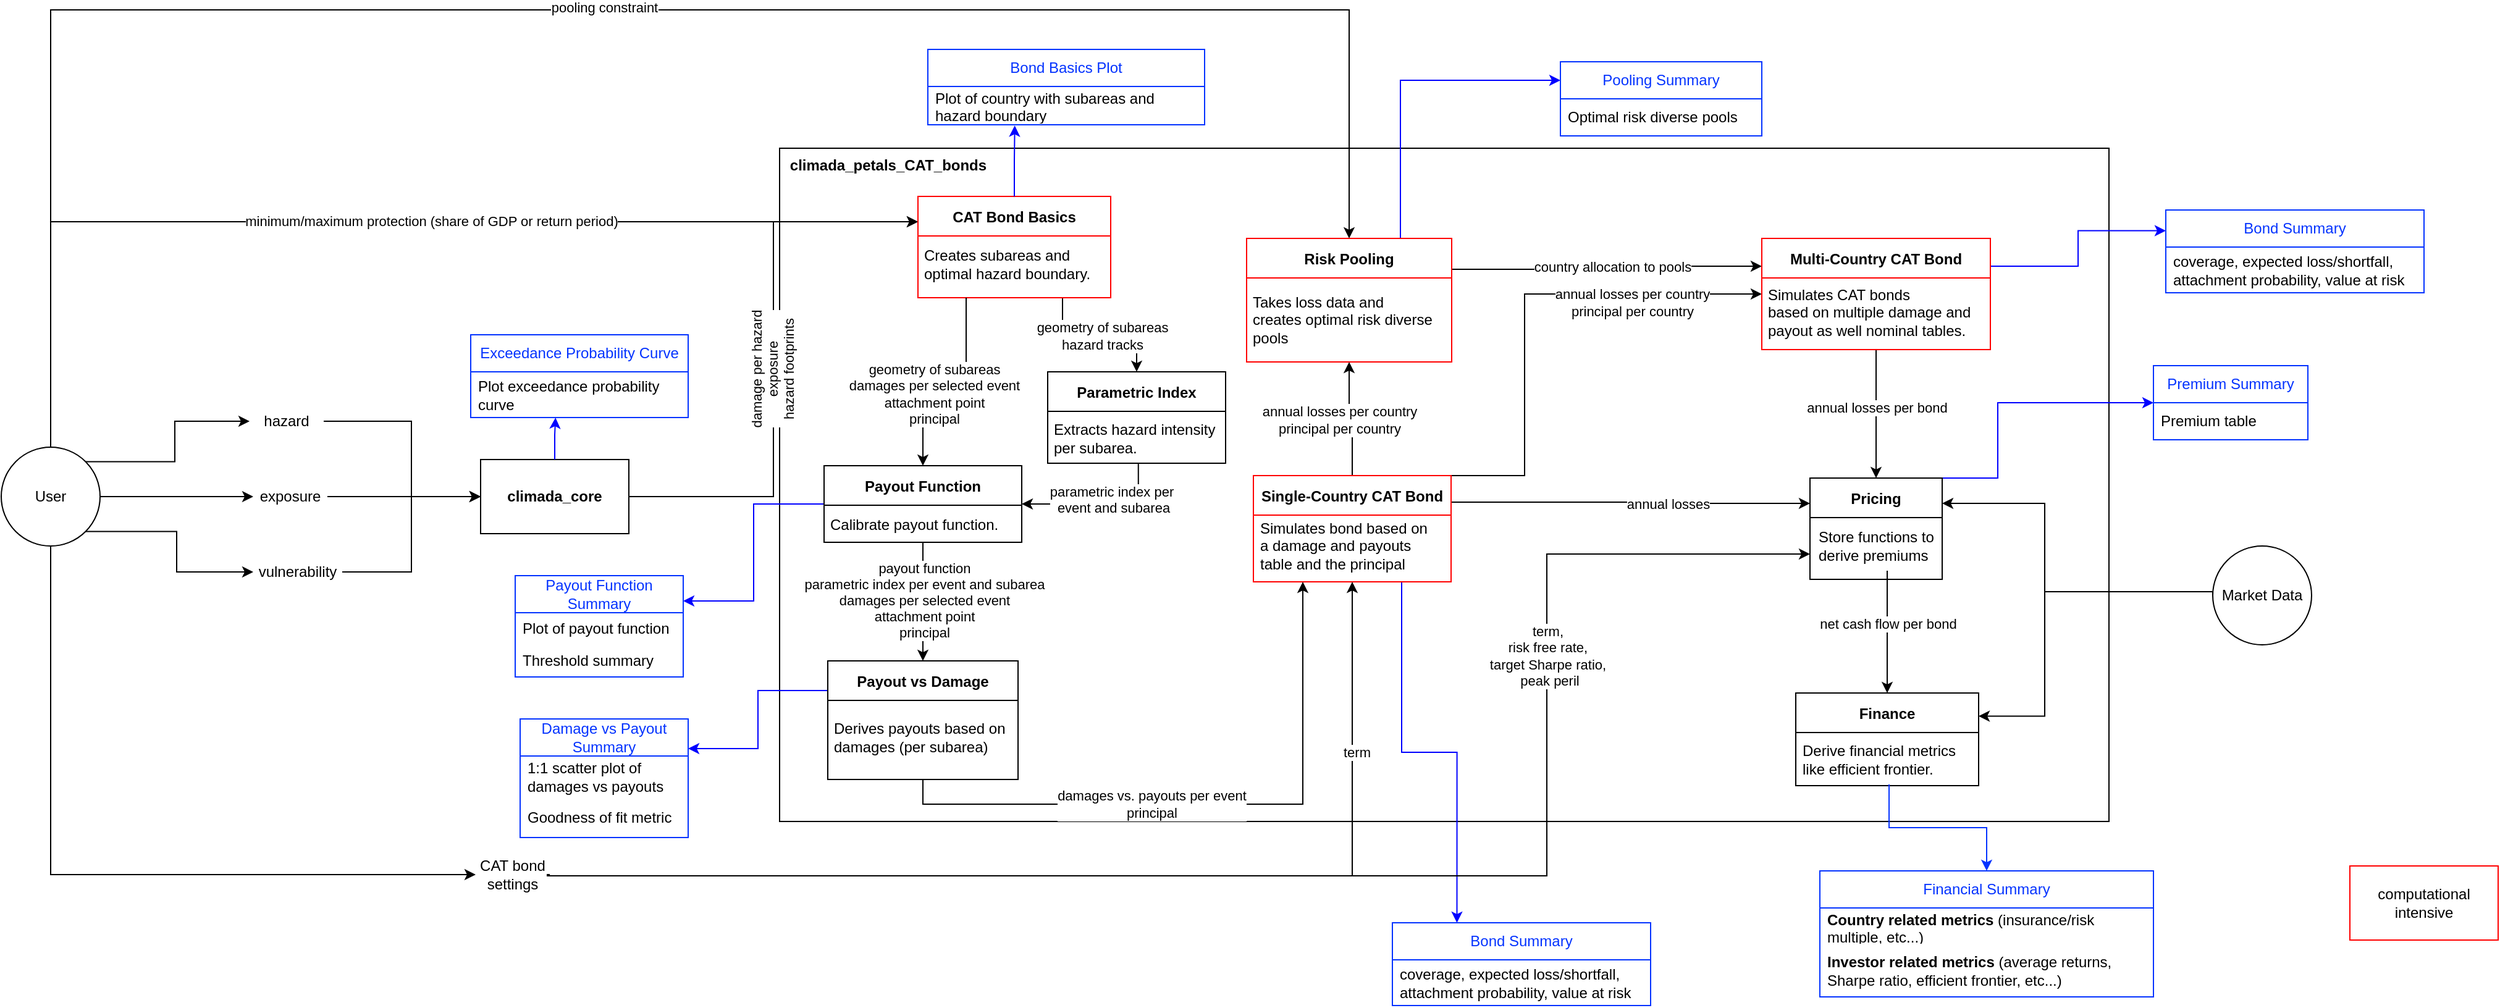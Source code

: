 <mxfile version="28.1.1">
  <diagram name="Page-1" id="bdA8GqdW05c_GUF5dtp6">
    <mxGraphModel dx="2746" dy="1725" grid="0" gridSize="10" guides="1" tooltips="1" connect="1" arrows="1" fold="1" page="1" pageScale="1" pageWidth="1169" pageHeight="827" math="0" shadow="0">
      <root>
        <mxCell id="0" />
        <mxCell id="1" parent="0" />
        <mxCell id="eNb5HaGTE31p3M35cZ-F-33" value="" style="rounded=0;whiteSpace=wrap;html=1;fillColor=none;align=center;labelPosition=center;verticalLabelPosition=top;verticalAlign=middle;" parent="1" vertex="1">
          <mxGeometry x="430" y="95" width="1076" height="545" as="geometry" />
        </mxCell>
        <mxCell id="eNb5HaGTE31p3M35cZ-F-45" style="edgeStyle=orthogonalEdgeStyle;rounded=0;orthogonalLoop=1;jettySize=auto;html=1;exitX=1;exitY=1;exitDx=0;exitDy=0;entryX=0;entryY=0.5;entryDx=0;entryDy=0;" parent="1" source="eNb5HaGTE31p3M35cZ-F-1" target="eNb5HaGTE31p3M35cZ-F-4" edge="1">
          <mxGeometry relative="1" as="geometry">
            <mxPoint x="-168" y="279" as="targetPoint" />
          </mxGeometry>
        </mxCell>
        <mxCell id="eNb5HaGTE31p3M35cZ-F-49" style="edgeStyle=orthogonalEdgeStyle;rounded=0;orthogonalLoop=1;jettySize=auto;html=1;exitX=0.5;exitY=1;exitDx=0;exitDy=0;entryX=0;entryY=0.5;entryDx=0;entryDy=0;" parent="1" source="eNb5HaGTE31p3M35cZ-F-1" target="eNb5HaGTE31p3M35cZ-F-48" edge="1">
          <mxGeometry relative="1" as="geometry" />
        </mxCell>
        <mxCell id="yakTs8DD9-V0mHupV9pz-1" style="edgeStyle=orthogonalEdgeStyle;rounded=0;orthogonalLoop=1;jettySize=auto;html=1;exitX=1;exitY=0.5;exitDx=0;exitDy=0;" parent="1" source="eNb5HaGTE31p3M35cZ-F-1" target="eNb5HaGTE31p3M35cZ-F-3" edge="1">
          <mxGeometry relative="1" as="geometry" />
        </mxCell>
        <mxCell id="yakTs8DD9-V0mHupV9pz-2" style="edgeStyle=orthogonalEdgeStyle;rounded=0;orthogonalLoop=1;jettySize=auto;html=1;exitX=1;exitY=0;exitDx=0;exitDy=0;entryX=0;entryY=0.5;entryDx=0;entryDy=0;" parent="1" source="eNb5HaGTE31p3M35cZ-F-1" target="eNb5HaGTE31p3M35cZ-F-2" edge="1">
          <mxGeometry relative="1" as="geometry" />
        </mxCell>
        <mxCell id="yCh1rvR_kyDRK39HySi6-8" style="edgeStyle=orthogonalEdgeStyle;rounded=0;orthogonalLoop=1;jettySize=auto;html=1;exitX=0.5;exitY=0;exitDx=0;exitDy=0;entryX=0;entryY=0.25;entryDx=0;entryDy=0;" parent="1" source="eNb5HaGTE31p3M35cZ-F-1" target="eNb5HaGTE31p3M35cZ-F-16" edge="1">
          <mxGeometry relative="1" as="geometry" />
        </mxCell>
        <mxCell id="yCh1rvR_kyDRK39HySi6-9" value="minimum/maximum protection (share of GDP or return period)" style="edgeLabel;html=1;align=center;verticalAlign=middle;resizable=0;points=[];" parent="yCh1rvR_kyDRK39HySi6-8" vertex="1" connectable="0">
          <mxGeometry x="-0.072" relative="1" as="geometry">
            <mxPoint x="80" y="-1" as="offset" />
          </mxGeometry>
        </mxCell>
        <mxCell id="yCh1rvR_kyDRK39HySi6-21" style="edgeStyle=orthogonalEdgeStyle;rounded=0;orthogonalLoop=1;jettySize=auto;html=1;exitX=0.5;exitY=0;exitDx=0;exitDy=0;entryX=0.5;entryY=0;entryDx=0;entryDy=0;" parent="1" source="eNb5HaGTE31p3M35cZ-F-1" target="eNb5HaGTE31p3M35cZ-F-35" edge="1">
          <mxGeometry relative="1" as="geometry">
            <Array as="points">
              <mxPoint x="-160" y="-17" />
              <mxPoint x="891" y="-17" />
            </Array>
            <mxPoint x="-156" y="235.5" as="sourcePoint" />
            <mxPoint x="896.0" y="82.5" as="targetPoint" />
          </mxGeometry>
        </mxCell>
        <mxCell id="yCh1rvR_kyDRK39HySi6-22" value="pooling constraint" style="edgeLabel;html=1;align=center;verticalAlign=middle;resizable=0;points=[];" parent="yCh1rvR_kyDRK39HySi6-21" vertex="1" connectable="0">
          <mxGeometry x="0.008" y="1" relative="1" as="geometry">
            <mxPoint y="-1" as="offset" />
          </mxGeometry>
        </mxCell>
        <mxCell id="eNb5HaGTE31p3M35cZ-F-1" value="User" style="ellipse;whiteSpace=wrap;html=1;aspect=fixed;" parent="1" vertex="1">
          <mxGeometry x="-200" y="337" width="80" height="80" as="geometry" />
        </mxCell>
        <mxCell id="yakTs8DD9-V0mHupV9pz-4" style="edgeStyle=orthogonalEdgeStyle;rounded=0;orthogonalLoop=1;jettySize=auto;html=1;exitX=1;exitY=0.5;exitDx=0;exitDy=0;entryX=0;entryY=0.5;entryDx=0;entryDy=0;" parent="1" source="eNb5HaGTE31p3M35cZ-F-2" target="eNb5HaGTE31p3M35cZ-F-5" edge="1">
          <mxGeometry relative="1" as="geometry">
            <Array as="points">
              <mxPoint x="132" y="316" />
              <mxPoint x="132" y="377" />
            </Array>
          </mxGeometry>
        </mxCell>
        <mxCell id="yakTs8DD9-V0mHupV9pz-3" style="edgeStyle=orthogonalEdgeStyle;rounded=0;orthogonalLoop=1;jettySize=auto;html=1;exitX=1;exitY=0.5;exitDx=0;exitDy=0;entryX=0;entryY=0.5;entryDx=0;entryDy=0;" parent="1" source="eNb5HaGTE31p3M35cZ-F-3" target="eNb5HaGTE31p3M35cZ-F-5" edge="1">
          <mxGeometry relative="1" as="geometry" />
        </mxCell>
        <mxCell id="eNb5HaGTE31p3M35cZ-F-3" value="exposure" style="text;html=1;align=center;verticalAlign=middle;whiteSpace=wrap;rounded=0;" parent="1" vertex="1">
          <mxGeometry x="4" y="362" width="60" height="30" as="geometry" />
        </mxCell>
        <mxCell id="eNb5HaGTE31p3M35cZ-F-47" style="edgeStyle=orthogonalEdgeStyle;rounded=0;orthogonalLoop=1;jettySize=auto;html=1;exitX=1;exitY=0.5;exitDx=0;exitDy=0;entryX=0;entryY=0.5;entryDx=0;entryDy=0;" parent="1" source="eNb5HaGTE31p3M35cZ-F-4" target="eNb5HaGTE31p3M35cZ-F-5" edge="1">
          <mxGeometry relative="1" as="geometry" />
        </mxCell>
        <mxCell id="eNb5HaGTE31p3M35cZ-F-4" value="vulnerability" style="text;html=1;align=center;verticalAlign=middle;whiteSpace=wrap;rounded=0;" parent="1" vertex="1">
          <mxGeometry x="4" y="423" width="72" height="30" as="geometry" />
        </mxCell>
        <mxCell id="eNb5HaGTE31p3M35cZ-F-37" style="edgeStyle=orthogonalEdgeStyle;rounded=0;orthogonalLoop=1;jettySize=auto;html=1;entryX=0.5;entryY=1;entryDx=0;entryDy=0;startArrow=none;startFill=0;exitX=0.5;exitY=0;exitDx=0;exitDy=0;" parent="1" source="eNb5HaGTE31p3M35cZ-F-6" target="eNb5HaGTE31p3M35cZ-F-35" edge="1">
          <mxGeometry relative="1" as="geometry">
            <Array as="points" />
          </mxGeometry>
        </mxCell>
        <mxCell id="IWyzGzTmUGrgQouWK2GI-6" value="annual losses per country&lt;div&gt;principal per country&lt;/div&gt;" style="edgeLabel;html=1;align=center;verticalAlign=middle;resizable=0;points=[];" parent="eNb5HaGTE31p3M35cZ-F-37" vertex="1" connectable="0">
          <mxGeometry x="0.093" y="1" relative="1" as="geometry">
            <mxPoint x="-7" y="4" as="offset" />
          </mxGeometry>
        </mxCell>
        <mxCell id="yakTs8DD9-V0mHupV9pz-16" style="edgeStyle=orthogonalEdgeStyle;rounded=0;orthogonalLoop=1;jettySize=auto;html=1;entryX=0;entryY=0.25;entryDx=0;entryDy=0;exitX=1;exitY=0.25;exitDx=0;exitDy=0;" parent="1" source="eNb5HaGTE31p3M35cZ-F-6" target="eNb5HaGTE31p3M35cZ-F-10" edge="1">
          <mxGeometry relative="1" as="geometry">
            <Array as="points" />
          </mxGeometry>
        </mxCell>
        <mxCell id="yakTs8DD9-V0mHupV9pz-17" value="annual losses" style="edgeLabel;html=1;align=center;verticalAlign=middle;resizable=0;points=[];" parent="yakTs8DD9-V0mHupV9pz-16" vertex="1" connectable="0">
          <mxGeometry x="0.346" y="1" relative="1" as="geometry">
            <mxPoint x="-20" y="1" as="offset" />
          </mxGeometry>
        </mxCell>
        <mxCell id="yCh1rvR_kyDRK39HySi6-12" style="edgeStyle=orthogonalEdgeStyle;rounded=0;orthogonalLoop=1;jettySize=auto;html=1;exitX=1;exitY=0;exitDx=0;exitDy=0;entryX=0;entryY=0.5;entryDx=0;entryDy=0;" parent="1" source="eNb5HaGTE31p3M35cZ-F-6" target="yakTs8DD9-V0mHupV9pz-8" edge="1">
          <mxGeometry relative="1" as="geometry">
            <Array as="points">
              <mxPoint x="1033" y="360" />
              <mxPoint x="1033" y="213" />
            </Array>
          </mxGeometry>
        </mxCell>
        <mxCell id="yCh1rvR_kyDRK39HySi6-13" value="annual losses per country&lt;div&gt;principal per country&lt;/div&gt;" style="edgeLabel;html=1;align=center;verticalAlign=middle;resizable=0;points=[];" parent="yCh1rvR_kyDRK39HySi6-12" vertex="1" connectable="0">
          <mxGeometry x="-0.224" y="-1" relative="1" as="geometry">
            <mxPoint x="86" y="-45" as="offset" />
          </mxGeometry>
        </mxCell>
        <mxCell id="9soM9p6cMSrVdUoBVn9r-55" style="edgeStyle=orthogonalEdgeStyle;rounded=0;orthogonalLoop=1;jettySize=auto;html=1;exitX=0.75;exitY=1;exitDx=0;exitDy=0;entryX=0.25;entryY=0;entryDx=0;entryDy=0;strokeColor=#0000FF;" edge="1" parent="1" source="eNb5HaGTE31p3M35cZ-F-6" target="9soM9p6cMSrVdUoBVn9r-53">
          <mxGeometry relative="1" as="geometry" />
        </mxCell>
        <mxCell id="eNb5HaGTE31p3M35cZ-F-6" value="Single-Country CAT Bond" style="swimlane;startSize=32;align=center;strokeColor=#FF0000;" parent="1" vertex="1">
          <mxGeometry x="813.5" y="360" width="160" height="86" as="geometry">
            <mxRectangle x="382" y="140" width="145" height="26" as="alternateBounds" />
          </mxGeometry>
        </mxCell>
        <mxCell id="eNb5HaGTE31p3M35cZ-F-8" value="Simulates bond based on&amp;nbsp;&lt;div&gt;a damage and payouts&amp;nbsp;&lt;/div&gt;&lt;div&gt;table and the principal&lt;/div&gt;" style="text;html=1;align=left;verticalAlign=middle;resizable=0;points=[];autosize=1;strokeColor=none;fillColor=none;" parent="eNb5HaGTE31p3M35cZ-F-6" vertex="1">
          <mxGeometry x="3" y="30" width="157" height="54" as="geometry" />
        </mxCell>
        <mxCell id="yakTs8DD9-V0mHupV9pz-28" style="edgeStyle=orthogonalEdgeStyle;rounded=0;orthogonalLoop=1;jettySize=auto;html=1;entryX=0;entryY=0.25;entryDx=0;entryDy=0;" parent="1" source="eNb5HaGTE31p3M35cZ-F-5" target="eNb5HaGTE31p3M35cZ-F-16" edge="1">
          <mxGeometry relative="1" as="geometry" />
        </mxCell>
        <mxCell id="yakTs8DD9-V0mHupV9pz-29" value="damage per hazard&lt;div&gt;exposure&lt;/div&gt;&lt;div&gt;hazard footprints&lt;/div&gt;" style="edgeLabel;html=1;align=center;verticalAlign=middle;resizable=0;points=[];rotation=-90;" parent="yakTs8DD9-V0mHupV9pz-28" vertex="1" connectable="0">
          <mxGeometry x="-0.04" y="-1" relative="1" as="geometry">
            <mxPoint x="-2" y="-1" as="offset" />
          </mxGeometry>
        </mxCell>
        <mxCell id="eNb5HaGTE31p3M35cZ-F-5" value="&lt;b&gt;climada_core&lt;/b&gt;" style="rounded=0;whiteSpace=wrap;html=1;" parent="1" vertex="1">
          <mxGeometry x="188" y="347" width="120" height="60" as="geometry" />
        </mxCell>
        <mxCell id="yakTs8DD9-V0mHupV9pz-12" style="edgeStyle=orthogonalEdgeStyle;rounded=0;orthogonalLoop=1;jettySize=auto;html=1;exitX=0.5;exitY=1;exitDx=0;exitDy=0;entryX=0.5;entryY=0;entryDx=0;entryDy=0;" parent="1" source="yakTs8DD9-V0mHupV9pz-8" target="eNb5HaGTE31p3M35cZ-F-10" edge="1">
          <mxGeometry relative="1" as="geometry" />
        </mxCell>
        <mxCell id="yakTs8DD9-V0mHupV9pz-13" value="annual losses per bond" style="edgeLabel;html=1;align=center;verticalAlign=middle;resizable=0;points=[];" parent="yakTs8DD9-V0mHupV9pz-12" vertex="1" connectable="0">
          <mxGeometry x="-0.359" relative="1" as="geometry">
            <mxPoint y="13" as="offset" />
          </mxGeometry>
        </mxCell>
        <mxCell id="9soM9p6cMSrVdUoBVn9r-47" style="edgeStyle=orthogonalEdgeStyle;rounded=0;orthogonalLoop=1;jettySize=auto;html=1;exitX=1;exitY=0;exitDx=0;exitDy=0;entryX=0;entryY=0.5;entryDx=0;entryDy=0;strokeColor=#0000FF;" edge="1" parent="1" source="eNb5HaGTE31p3M35cZ-F-10" target="9soM9p6cMSrVdUoBVn9r-45">
          <mxGeometry relative="1" as="geometry">
            <Array as="points">
              <mxPoint x="1416" y="362" />
              <mxPoint x="1416" y="301" />
            </Array>
          </mxGeometry>
        </mxCell>
        <mxCell id="eNb5HaGTE31p3M35cZ-F-10" value="Pricing" style="swimlane;startSize=32;align=center;" parent="1" vertex="1">
          <mxGeometry x="1264" y="362" width="107" height="82" as="geometry">
            <mxRectangle x="382" y="140" width="145" height="26" as="alternateBounds" />
          </mxGeometry>
        </mxCell>
        <mxCell id="eNb5HaGTE31p3M35cZ-F-11" value="Store functions to&amp;nbsp;&lt;div&gt;derive premiums&lt;/div&gt;" style="text;html=1;align=left;verticalAlign=middle;resizable=0;points=[];autosize=1;strokeColor=none;fillColor=none;" parent="eNb5HaGTE31p3M35cZ-F-10" vertex="1">
          <mxGeometry x="5" y="35" width="115" height="40" as="geometry" />
        </mxCell>
        <mxCell id="eNb5HaGTE31p3M35cZ-F-30" style="edgeStyle=orthogonalEdgeStyle;rounded=0;orthogonalLoop=1;jettySize=auto;html=1;exitX=0.5;exitY=1;exitDx=0;exitDy=0;entryX=0.25;entryY=1;entryDx=0;entryDy=0;" parent="1" source="eNb5HaGTE31p3M35cZ-F-12" target="eNb5HaGTE31p3M35cZ-F-6" edge="1">
          <mxGeometry relative="1" as="geometry" />
        </mxCell>
        <mxCell id="IWyzGzTmUGrgQouWK2GI-1" value="damages vs. payouts per event&lt;div&gt;principal&lt;br&gt;&lt;/div&gt;" style="edgeLabel;html=1;align=center;verticalAlign=middle;resizable=0;points=[];rotation=0;" parent="eNb5HaGTE31p3M35cZ-F-30" vertex="1" connectable="0">
          <mxGeometry x="0.079" y="-1" relative="1" as="geometry">
            <mxPoint x="-69" y="-1" as="offset" />
          </mxGeometry>
        </mxCell>
        <mxCell id="9soM9p6cMSrVdUoBVn9r-39" style="edgeStyle=orthogonalEdgeStyle;rounded=0;orthogonalLoop=1;jettySize=auto;html=1;exitX=0;exitY=0.25;exitDx=0;exitDy=0;entryX=1;entryY=0.25;entryDx=0;entryDy=0;strokeColor=#0000FF;" edge="1" parent="1" source="eNb5HaGTE31p3M35cZ-F-12" target="9soM9p6cMSrVdUoBVn9r-32">
          <mxGeometry relative="1" as="geometry" />
        </mxCell>
        <mxCell id="eNb5HaGTE31p3M35cZ-F-12" value="Payout vs Damage" style="swimlane;startSize=32;align=center;" parent="1" vertex="1">
          <mxGeometry x="469" y="510" width="154" height="96" as="geometry">
            <mxRectangle x="382" y="140" width="145" height="26" as="alternateBounds" />
          </mxGeometry>
        </mxCell>
        <mxCell id="eNb5HaGTE31p3M35cZ-F-13" value="Derives payouts based on&amp;nbsp;&lt;div&gt;damages (per subarea)&lt;/div&gt;" style="text;html=1;align=left;verticalAlign=middle;resizable=0;points=[];autosize=1;strokeColor=none;fillColor=none;" parent="eNb5HaGTE31p3M35cZ-F-12" vertex="1">
          <mxGeometry x="3" y="42" width="160" height="40" as="geometry" />
        </mxCell>
        <mxCell id="9soM9p6cMSrVdUoBVn9r-3" style="edgeStyle=orthogonalEdgeStyle;rounded=0;orthogonalLoop=1;jettySize=auto;html=1;exitX=0.75;exitY=1;exitDx=0;exitDy=0;" edge="1" parent="1" source="eNb5HaGTE31p3M35cZ-F-16" target="9soM9p6cMSrVdUoBVn9r-1">
          <mxGeometry relative="1" as="geometry" />
        </mxCell>
        <mxCell id="9soM9p6cMSrVdUoBVn9r-6" value="geometry of subareas&lt;div&gt;hazard tracks&lt;/div&gt;" style="edgeLabel;html=1;align=center;verticalAlign=middle;resizable=0;points=[];" vertex="1" connectable="0" parent="9soM9p6cMSrVdUoBVn9r-3">
          <mxGeometry x="0.025" y="-1" relative="1" as="geometry">
            <mxPoint as="offset" />
          </mxGeometry>
        </mxCell>
        <mxCell id="eNb5HaGTE31p3M35cZ-F-16" value="CAT Bond Basics" style="swimlane;startSize=32;align=center;strokeColor=#FF0000;" parent="1" vertex="1">
          <mxGeometry x="542" y="134" width="156" height="82" as="geometry">
            <mxRectangle x="382" y="140" width="145" height="26" as="alternateBounds" />
          </mxGeometry>
        </mxCell>
        <mxCell id="eNb5HaGTE31p3M35cZ-F-17" value="Creates subareas and&amp;nbsp;&lt;div&gt;optimal hazard boundary.&lt;br&gt;&lt;/div&gt;" style="text;html=1;align=left;verticalAlign=middle;resizable=0;points=[];autosize=1;strokeColor=none;fillColor=none;" parent="eNb5HaGTE31p3M35cZ-F-16" vertex="1">
          <mxGeometry x="3" y="35" width="153" height="40" as="geometry" />
        </mxCell>
        <mxCell id="eNb5HaGTE31p3M35cZ-F-34" value="&lt;b&gt;climada_petals_CAT_bonds&lt;/b&gt;" style="text;html=1;align=center;verticalAlign=middle;whiteSpace=wrap;rounded=0;" parent="1" vertex="1">
          <mxGeometry x="427" y="95" width="182" height="28" as="geometry" />
        </mxCell>
        <mxCell id="yakTs8DD9-V0mHupV9pz-10" style="edgeStyle=orthogonalEdgeStyle;rounded=0;orthogonalLoop=1;jettySize=auto;html=1;exitX=1;exitY=0.25;exitDx=0;exitDy=0;entryX=0;entryY=0.25;entryDx=0;entryDy=0;" parent="1" source="eNb5HaGTE31p3M35cZ-F-35" target="yakTs8DD9-V0mHupV9pz-8" edge="1">
          <mxGeometry relative="1" as="geometry" />
        </mxCell>
        <mxCell id="yakTs8DD9-V0mHupV9pz-11" value="country allocation to pools" style="edgeLabel;html=1;align=center;verticalAlign=middle;resizable=0;points=[];" parent="yakTs8DD9-V0mHupV9pz-10" vertex="1" connectable="0">
          <mxGeometry x="0.266" y="-1" relative="1" as="geometry">
            <mxPoint x="-28" y="-1" as="offset" />
          </mxGeometry>
        </mxCell>
        <mxCell id="9soM9p6cMSrVdUoBVn9r-9" style="edgeStyle=orthogonalEdgeStyle;rounded=0;orthogonalLoop=1;jettySize=auto;html=1;exitX=0.75;exitY=0;exitDx=0;exitDy=0;entryX=0;entryY=0.25;entryDx=0;entryDy=0;strokeColor=#0000FF;" edge="1" parent="1" source="eNb5HaGTE31p3M35cZ-F-35" target="9soM9p6cMSrVdUoBVn9r-24">
          <mxGeometry relative="1" as="geometry">
            <mxPoint x="1072" y="48.0" as="targetPoint" />
          </mxGeometry>
        </mxCell>
        <mxCell id="eNb5HaGTE31p3M35cZ-F-35" value="Risk Pooling" style="swimlane;startSize=32;align=center;strokeColor=#FF0000;" parent="1" vertex="1">
          <mxGeometry x="808" y="168" width="166" height="100" as="geometry">
            <mxRectangle x="382" y="140" width="145" height="26" as="alternateBounds" />
          </mxGeometry>
        </mxCell>
        <mxCell id="eNb5HaGTE31p3M35cZ-F-36" value="Takes loss data and&amp;nbsp;&lt;div&gt;creates optimal risk diverse&lt;/div&gt;&lt;div&gt;pools&lt;/div&gt;" style="text;html=1;align=left;verticalAlign=middle;resizable=0;points=[];autosize=1;strokeColor=none;fillColor=none;" parent="eNb5HaGTE31p3M35cZ-F-35" vertex="1">
          <mxGeometry x="3" y="39" width="163" height="54" as="geometry" />
        </mxCell>
        <mxCell id="yCh1rvR_kyDRK39HySi6-27" style="edgeStyle=orthogonalEdgeStyle;rounded=0;orthogonalLoop=1;jettySize=auto;html=1;exitX=1;exitY=0.5;exitDx=0;exitDy=0;entryX=0;entryY=0.75;entryDx=0;entryDy=0;" parent="1" source="eNb5HaGTE31p3M35cZ-F-48" target="eNb5HaGTE31p3M35cZ-F-10" edge="1">
          <mxGeometry relative="1" as="geometry">
            <Array as="points">
              <mxPoint x="242" y="684" />
              <mxPoint x="1051" y="684" />
              <mxPoint x="1051" y="424" />
            </Array>
          </mxGeometry>
        </mxCell>
        <mxCell id="yCh1rvR_kyDRK39HySi6-28" value="term,&amp;nbsp;&lt;div&gt;risk free rate,&amp;nbsp;&lt;div&gt;target Sharpe ratio,&amp;nbsp;&lt;div&gt;peak peril&lt;br&gt;&lt;/div&gt;&lt;/div&gt;&lt;/div&gt;" style="edgeLabel;html=1;align=center;verticalAlign=middle;resizable=0;points=[];" parent="yCh1rvR_kyDRK39HySi6-27" vertex="1" connectable="0">
          <mxGeometry x="0.631" relative="1" as="geometry">
            <mxPoint x="2" y="58" as="offset" />
          </mxGeometry>
        </mxCell>
        <mxCell id="eNb5HaGTE31p3M35cZ-F-48" value="CAT bond settings" style="text;html=1;align=center;verticalAlign=middle;whiteSpace=wrap;rounded=0;" parent="1" vertex="1">
          <mxGeometry x="184" y="668" width="60" height="30" as="geometry" />
        </mxCell>
        <mxCell id="eNb5HaGTE31p3M35cZ-F-50" style="edgeStyle=orthogonalEdgeStyle;rounded=0;orthogonalLoop=1;jettySize=auto;html=1;exitX=1;exitY=0.5;exitDx=0;exitDy=0;entryX=0.5;entryY=1;entryDx=0;entryDy=0;" parent="1" source="eNb5HaGTE31p3M35cZ-F-48" target="eNb5HaGTE31p3M35cZ-F-6" edge="1">
          <mxGeometry relative="1" as="geometry">
            <mxPoint x="891" y="445" as="targetPoint" />
            <Array as="points">
              <mxPoint x="242" y="683" />
              <mxPoint x="894" y="684" />
            </Array>
          </mxGeometry>
        </mxCell>
        <mxCell id="IWyzGzTmUGrgQouWK2GI-7" value="term" style="edgeLabel;html=1;align=center;verticalAlign=middle;resizable=0;points=[];" parent="eNb5HaGTE31p3M35cZ-F-50" vertex="1" connectable="0">
          <mxGeometry x="-0.29" y="-1" relative="1" as="geometry">
            <mxPoint x="341" y="-101" as="offset" />
          </mxGeometry>
        </mxCell>
        <mxCell id="eNb5HaGTE31p3M35cZ-F-52" value="Finance" style="swimlane;startSize=32;align=center;" parent="1" vertex="1">
          <mxGeometry x="1252.5" y="536" width="148" height="75" as="geometry">
            <mxRectangle x="382" y="140" width="145" height="26" as="alternateBounds" />
          </mxGeometry>
        </mxCell>
        <mxCell id="eNb5HaGTE31p3M35cZ-F-53" value="Derive financial metrics&amp;nbsp;&lt;div&gt;like efficient frontier.&lt;/div&gt;" style="text;html=1;align=left;verticalAlign=middle;resizable=0;points=[];autosize=1;strokeColor=none;fillColor=none;" parent="eNb5HaGTE31p3M35cZ-F-52" vertex="1">
          <mxGeometry x="3" y="34" width="145" height="40" as="geometry" />
        </mxCell>
        <mxCell id="IWyzGzTmUGrgQouWK2GI-3" style="edgeStyle=orthogonalEdgeStyle;rounded=0;orthogonalLoop=1;jettySize=auto;html=1;entryX=0.5;entryY=0;entryDx=0;entryDy=0;exitX=0.25;exitY=1;exitDx=0;exitDy=0;" parent="1" target="yCh1rvR_kyDRK39HySi6-3" edge="1" source="eNb5HaGTE31p3M35cZ-F-16">
          <mxGeometry relative="1" as="geometry">
            <mxPoint x="558" y="253" as="sourcePoint" />
            <mxPoint x="558" y="326" as="targetPoint" />
            <Array as="points" />
          </mxGeometry>
        </mxCell>
        <mxCell id="IWyzGzTmUGrgQouWK2GI-4" value="geometry of subareas&lt;div&gt;&lt;div&gt;damages per selected event&lt;/div&gt;&lt;/div&gt;&lt;div&gt;attachment point&lt;/div&gt;&lt;div&gt;principal&lt;/div&gt;" style="edgeLabel;html=1;align=center;verticalAlign=middle;resizable=0;points=[];rotation=0;" parent="IWyzGzTmUGrgQouWK2GI-3" vertex="1" connectable="0">
          <mxGeometry x="0.079" y="-1" relative="1" as="geometry">
            <mxPoint x="-2" y="11" as="offset" />
          </mxGeometry>
        </mxCell>
        <mxCell id="IWyzGzTmUGrgQouWK2GI-11" value="computational intensive" style="rounded=0;whiteSpace=wrap;html=1;fillColor=none;strokeColor=#FF0000;" parent="1" vertex="1">
          <mxGeometry x="1701" y="676" width="120" height="60" as="geometry" />
        </mxCell>
        <mxCell id="9soM9p6cMSrVdUoBVn9r-50" style="edgeStyle=orthogonalEdgeStyle;rounded=0;orthogonalLoop=1;jettySize=auto;html=1;exitX=1;exitY=0.25;exitDx=0;exitDy=0;entryX=0;entryY=0.25;entryDx=0;entryDy=0;strokeColor=#0000FF;" edge="1" parent="1" source="yakTs8DD9-V0mHupV9pz-8" target="9soM9p6cMSrVdUoBVn9r-48">
          <mxGeometry relative="1" as="geometry" />
        </mxCell>
        <mxCell id="yakTs8DD9-V0mHupV9pz-8" value="Multi-Country CAT Bond" style="swimlane;startSize=32;align=center;strokeColor=#FF0000;" parent="1" vertex="1">
          <mxGeometry x="1225" y="168" width="185" height="90" as="geometry">
            <mxRectangle x="382" y="140" width="145" height="26" as="alternateBounds" />
          </mxGeometry>
        </mxCell>
        <mxCell id="yakTs8DD9-V0mHupV9pz-9" value="Simulates CAT bonds&amp;nbsp;&lt;div&gt;based on multiple damage and&lt;/div&gt;&lt;div&gt;payout as well nominal tables.&lt;/div&gt;" style="text;html=1;align=left;verticalAlign=middle;resizable=0;points=[];autosize=1;strokeColor=none;fillColor=none;" parent="yakTs8DD9-V0mHupV9pz-8" vertex="1">
          <mxGeometry x="3" y="33" width="182" height="54" as="geometry" />
        </mxCell>
        <mxCell id="eNb5HaGTE31p3M35cZ-F-2" value="hazard" style="text;html=1;align=center;verticalAlign=middle;whiteSpace=wrap;rounded=0;" parent="1" vertex="1">
          <mxGeometry x="1" y="301" width="60" height="30" as="geometry" />
        </mxCell>
        <mxCell id="yCh1rvR_kyDRK39HySi6-16" style="edgeStyle=orthogonalEdgeStyle;rounded=0;orthogonalLoop=1;jettySize=auto;html=1;entryX=0.5;entryY=0;entryDx=0;entryDy=0;" parent="1" source="eNb5HaGTE31p3M35cZ-F-11" target="eNb5HaGTE31p3M35cZ-F-52" edge="1">
          <mxGeometry relative="1" as="geometry" />
        </mxCell>
        <mxCell id="yCh1rvR_kyDRK39HySi6-17" value="net cash flow per bond" style="edgeLabel;html=1;align=center;verticalAlign=middle;resizable=0;points=[];" parent="yCh1rvR_kyDRK39HySi6-16" vertex="1" connectable="0">
          <mxGeometry x="-0.133" relative="1" as="geometry">
            <mxPoint as="offset" />
          </mxGeometry>
        </mxCell>
        <mxCell id="yCh1rvR_kyDRK39HySi6-26" style="edgeStyle=orthogonalEdgeStyle;rounded=0;orthogonalLoop=1;jettySize=auto;html=1;exitX=0;exitY=0.5;exitDx=0;exitDy=0;entryX=1;entryY=0.25;entryDx=0;entryDy=0;" parent="1" source="yCh1rvR_kyDRK39HySi6-23" target="eNb5HaGTE31p3M35cZ-F-52" edge="1">
          <mxGeometry relative="1" as="geometry">
            <Array as="points">
              <mxPoint x="1454" y="454" />
              <mxPoint x="1454" y="555" />
            </Array>
          </mxGeometry>
        </mxCell>
        <mxCell id="yCh1rvR_kyDRK39HySi6-29" style="edgeStyle=orthogonalEdgeStyle;rounded=0;orthogonalLoop=1;jettySize=auto;html=1;exitX=0;exitY=0.5;exitDx=0;exitDy=0;entryX=1;entryY=0.25;entryDx=0;entryDy=0;" parent="1" source="yCh1rvR_kyDRK39HySi6-23" target="eNb5HaGTE31p3M35cZ-F-10" edge="1">
          <mxGeometry relative="1" as="geometry">
            <Array as="points">
              <mxPoint x="1454" y="454" />
              <mxPoint x="1454" y="383" />
            </Array>
          </mxGeometry>
        </mxCell>
        <mxCell id="yCh1rvR_kyDRK39HySi6-23" value="Market Data" style="ellipse;whiteSpace=wrap;html=1;aspect=fixed;" parent="1" vertex="1">
          <mxGeometry x="1590" y="417" width="80" height="80" as="geometry" />
        </mxCell>
        <mxCell id="9soM9p6cMSrVdUoBVn9r-1" value="Parametric Index" style="swimlane;startSize=32;align=center;" vertex="1" parent="1">
          <mxGeometry x="647" y="276" width="144" height="74" as="geometry">
            <mxRectangle x="382" y="140" width="145" height="26" as="alternateBounds" />
          </mxGeometry>
        </mxCell>
        <mxCell id="9soM9p6cMSrVdUoBVn9r-2" value="Extracts hazard intensity&amp;nbsp;&lt;div&gt;per subarea.&lt;/div&gt;" style="text;html=1;align=left;verticalAlign=middle;resizable=0;points=[];autosize=1;strokeColor=none;fillColor=none;" vertex="1" parent="9soM9p6cMSrVdUoBVn9r-1">
          <mxGeometry x="3" y="34" width="152" height="40" as="geometry" />
        </mxCell>
        <mxCell id="yCh1rvR_kyDRK39HySi6-5" style="edgeStyle=orthogonalEdgeStyle;rounded=0;orthogonalLoop=1;jettySize=auto;html=1;exitX=0.5;exitY=1;exitDx=0;exitDy=0;entryX=0.5;entryY=0;entryDx=0;entryDy=0;" parent="1" source="yCh1rvR_kyDRK39HySi6-3" target="eNb5HaGTE31p3M35cZ-F-12" edge="1">
          <mxGeometry relative="1" as="geometry" />
        </mxCell>
        <mxCell id="yCh1rvR_kyDRK39HySi6-6" value="payout function&lt;div&gt;parametric index per event and subarea&lt;br&gt;&lt;div&gt;&lt;div&gt;damages per selected event&lt;/div&gt;&lt;/div&gt;&lt;/div&gt;&lt;div&gt;&lt;div&gt;attachment point&lt;/div&gt;&lt;div&gt;principal&lt;/div&gt;&lt;/div&gt;" style="edgeLabel;html=1;align=center;verticalAlign=middle;resizable=0;points=[];" parent="yCh1rvR_kyDRK39HySi6-5" vertex="1" connectable="0">
          <mxGeometry x="-0.018" y="1" relative="1" as="geometry">
            <mxPoint as="offset" />
          </mxGeometry>
        </mxCell>
        <mxCell id="9soM9p6cMSrVdUoBVn9r-38" style="edgeStyle=orthogonalEdgeStyle;rounded=0;orthogonalLoop=1;jettySize=auto;html=1;entryX=1;entryY=0.25;entryDx=0;entryDy=0;strokeColor=#0000FF;" edge="1" parent="1" source="yCh1rvR_kyDRK39HySi6-3" target="9soM9p6cMSrVdUoBVn9r-30">
          <mxGeometry relative="1" as="geometry" />
        </mxCell>
        <mxCell id="yCh1rvR_kyDRK39HySi6-3" value="Payout Function" style="swimlane;startSize=32;align=center;" parent="1" vertex="1">
          <mxGeometry x="466" y="352" width="160" height="62" as="geometry">
            <mxRectangle x="382" y="140" width="145" height="26" as="alternateBounds" />
          </mxGeometry>
        </mxCell>
        <mxCell id="yCh1rvR_kyDRK39HySi6-4" value="&lt;div&gt;Calibrate payout function.&lt;/div&gt;" style="text;html=1;align=left;verticalAlign=middle;resizable=0;points=[];autosize=1;strokeColor=none;fillColor=none;" parent="yCh1rvR_kyDRK39HySi6-3" vertex="1">
          <mxGeometry x="3" y="35" width="154" height="26" as="geometry" />
        </mxCell>
        <mxCell id="9soM9p6cMSrVdUoBVn9r-7" style="edgeStyle=orthogonalEdgeStyle;rounded=0;orthogonalLoop=1;jettySize=auto;html=1;entryX=1;entryY=0.5;entryDx=0;entryDy=0;exitX=0.463;exitY=0.988;exitDx=0;exitDy=0;exitPerimeter=0;" edge="1" parent="1" source="9soM9p6cMSrVdUoBVn9r-2" target="yCh1rvR_kyDRK39HySi6-3">
          <mxGeometry relative="1" as="geometry" />
        </mxCell>
        <mxCell id="9soM9p6cMSrVdUoBVn9r-8" value="parametric index per&amp;nbsp;&lt;div&gt;event and subarea&lt;br&gt;&lt;div&gt;&lt;/div&gt;&lt;div&gt;&lt;br&gt;&lt;/div&gt;&lt;/div&gt;" style="edgeLabel;html=1;align=center;verticalAlign=middle;resizable=0;points=[];" vertex="1" connectable="0" parent="9soM9p6cMSrVdUoBVn9r-7">
          <mxGeometry x="0.003" y="1" relative="1" as="geometry">
            <mxPoint x="10" y="2" as="offset" />
          </mxGeometry>
        </mxCell>
        <mxCell id="9soM9p6cMSrVdUoBVn9r-19" value="Financial Summary" style="swimlane;fontStyle=0;childLayout=stackLayout;horizontal=1;startSize=30;horizontalStack=0;resizeParent=1;resizeParentMax=0;resizeLast=0;collapsible=1;marginBottom=0;whiteSpace=wrap;html=1;fontColor=light-dark(#0433ff, #ededed);strokeColor=light-dark(#0433ff, #ededed);" vertex="1" parent="1">
          <mxGeometry x="1272" y="680" width="270" height="102" as="geometry" />
        </mxCell>
        <mxCell id="9soM9p6cMSrVdUoBVn9r-20" value="&lt;b&gt;Country related metrics&lt;/b&gt; (insurance/risk multiple, etc...)" style="text;strokeColor=none;fillColor=none;align=left;verticalAlign=middle;spacingLeft=4;spacingRight=4;overflow=hidden;points=[[0,0.5],[1,0.5]];portConstraint=eastwest;rotatable=0;whiteSpace=wrap;html=1;" vertex="1" parent="9soM9p6cMSrVdUoBVn9r-19">
          <mxGeometry y="30" width="270" height="30" as="geometry" />
        </mxCell>
        <mxCell id="9soM9p6cMSrVdUoBVn9r-21" value="&lt;b&gt;Investor related metrics&lt;/b&gt; (average returns, Sharpe ratio, efficient frontier, etc...)" style="text;strokeColor=none;fillColor=none;align=left;verticalAlign=middle;spacingLeft=4;spacingRight=4;overflow=hidden;points=[[0,0.5],[1,0.5]];portConstraint=eastwest;rotatable=0;whiteSpace=wrap;html=1;" vertex="1" parent="9soM9p6cMSrVdUoBVn9r-19">
          <mxGeometry y="60" width="270" height="42" as="geometry" />
        </mxCell>
        <mxCell id="9soM9p6cMSrVdUoBVn9r-23" style="edgeStyle=orthogonalEdgeStyle;rounded=0;orthogonalLoop=1;jettySize=auto;html=1;strokeColor=light-dark(#0433ff, #ededed);" edge="1" parent="1" source="eNb5HaGTE31p3M35cZ-F-53" target="9soM9p6cMSrVdUoBVn9r-19">
          <mxGeometry relative="1" as="geometry" />
        </mxCell>
        <mxCell id="9soM9p6cMSrVdUoBVn9r-24" value="Pooling Summary" style="swimlane;fontStyle=0;childLayout=stackLayout;horizontal=1;startSize=30;horizontalStack=0;resizeParent=1;resizeParentMax=0;resizeLast=0;collapsible=1;marginBottom=0;whiteSpace=wrap;html=1;fontColor=light-dark(#0433ff, #ededed);strokeColor=light-dark(#0433ff, #ededed);" vertex="1" parent="1">
          <mxGeometry x="1062" y="25" width="163" height="60" as="geometry" />
        </mxCell>
        <mxCell id="9soM9p6cMSrVdUoBVn9r-25" value="Optimal risk diverse pools" style="text;strokeColor=none;fillColor=none;align=left;verticalAlign=middle;spacingLeft=4;spacingRight=4;overflow=hidden;points=[[0,0.5],[1,0.5]];portConstraint=eastwest;rotatable=0;whiteSpace=wrap;html=1;" vertex="1" parent="9soM9p6cMSrVdUoBVn9r-24">
          <mxGeometry y="30" width="163" height="30" as="geometry" />
        </mxCell>
        <mxCell id="9soM9p6cMSrVdUoBVn9r-27" value="Bond Basics Plot" style="swimlane;fontStyle=0;childLayout=stackLayout;horizontal=1;startSize=30;horizontalStack=0;resizeParent=1;resizeParentMax=0;resizeLast=0;collapsible=1;marginBottom=0;whiteSpace=wrap;html=1;fontColor=light-dark(#0433ff, #ededed);strokeColor=light-dark(#0433ff, #ededed);" vertex="1" parent="1">
          <mxGeometry x="550" y="15" width="224" height="61" as="geometry" />
        </mxCell>
        <mxCell id="9soM9p6cMSrVdUoBVn9r-28" value="Plot of country with subareas and hazard boundary" style="text;strokeColor=none;fillColor=none;align=left;verticalAlign=middle;spacingLeft=4;spacingRight=4;overflow=hidden;points=[[0,0.5],[1,0.5]];portConstraint=eastwest;rotatable=0;whiteSpace=wrap;html=1;" vertex="1" parent="9soM9p6cMSrVdUoBVn9r-27">
          <mxGeometry y="30" width="224" height="31" as="geometry" />
        </mxCell>
        <mxCell id="9soM9p6cMSrVdUoBVn9r-29" style="edgeStyle=orthogonalEdgeStyle;rounded=0;orthogonalLoop=1;jettySize=auto;html=1;exitX=0.5;exitY=0;exitDx=0;exitDy=0;entryX=0.314;entryY=1.021;entryDx=0;entryDy=0;entryPerimeter=0;strokeColor=#0000FF;" edge="1" parent="1" source="eNb5HaGTE31p3M35cZ-F-16" target="9soM9p6cMSrVdUoBVn9r-28">
          <mxGeometry relative="1" as="geometry" />
        </mxCell>
        <mxCell id="9soM9p6cMSrVdUoBVn9r-30" value="Payout Function Summary" style="swimlane;fontStyle=0;childLayout=stackLayout;horizontal=1;startSize=30;horizontalStack=0;resizeParent=1;resizeParentMax=0;resizeLast=0;collapsible=1;marginBottom=0;whiteSpace=wrap;html=1;fontColor=light-dark(#0433ff, #ededed);strokeColor=light-dark(#0433ff, #ededed);" vertex="1" parent="1">
          <mxGeometry x="216" y="441" width="136" height="82" as="geometry">
            <mxRectangle x="200" y="444" width="176" height="30" as="alternateBounds" />
          </mxGeometry>
        </mxCell>
        <mxCell id="9soM9p6cMSrVdUoBVn9r-31" value="Plot of payout function" style="text;strokeColor=none;fillColor=none;align=left;verticalAlign=middle;spacingLeft=4;spacingRight=4;overflow=hidden;points=[[0,0.5],[1,0.5]];portConstraint=eastwest;rotatable=0;whiteSpace=wrap;html=1;" vertex="1" parent="9soM9p6cMSrVdUoBVn9r-30">
          <mxGeometry y="30" width="136" height="26" as="geometry" />
        </mxCell>
        <mxCell id="9soM9p6cMSrVdUoBVn9r-44" value="Threshold summary" style="text;strokeColor=none;fillColor=none;align=left;verticalAlign=middle;spacingLeft=4;spacingRight=4;overflow=hidden;points=[[0,0.5],[1,0.5]];portConstraint=eastwest;rotatable=0;whiteSpace=wrap;html=1;" vertex="1" parent="9soM9p6cMSrVdUoBVn9r-30">
          <mxGeometry y="56" width="136" height="26" as="geometry" />
        </mxCell>
        <mxCell id="9soM9p6cMSrVdUoBVn9r-32" value="Damage vs Payout Summary" style="swimlane;fontStyle=0;childLayout=stackLayout;horizontal=1;startSize=30;horizontalStack=0;resizeParent=1;resizeParentMax=0;resizeLast=0;collapsible=1;marginBottom=0;whiteSpace=wrap;html=1;fontColor=light-dark(#0433ff, #ededed);strokeColor=light-dark(#0433ff, #ededed);" vertex="1" parent="1">
          <mxGeometry x="220" y="557" width="136" height="96" as="geometry" />
        </mxCell>
        <mxCell id="9soM9p6cMSrVdUoBVn9r-33" value="1:1 scatter plot of damages vs payouts" style="text;strokeColor=none;fillColor=none;align=left;verticalAlign=middle;spacingLeft=4;spacingRight=4;overflow=hidden;points=[[0,0.5],[1,0.5]];portConstraint=eastwest;rotatable=0;whiteSpace=wrap;html=1;" vertex="1" parent="9soM9p6cMSrVdUoBVn9r-32">
          <mxGeometry y="30" width="136" height="33" as="geometry" />
        </mxCell>
        <mxCell id="9soM9p6cMSrVdUoBVn9r-43" value="Goodness of fit metric" style="text;strokeColor=none;fillColor=none;align=left;verticalAlign=middle;spacingLeft=4;spacingRight=4;overflow=hidden;points=[[0,0.5],[1,0.5]];portConstraint=eastwest;rotatable=0;whiteSpace=wrap;html=1;" vertex="1" parent="9soM9p6cMSrVdUoBVn9r-32">
          <mxGeometry y="63" width="136" height="33" as="geometry" />
        </mxCell>
        <mxCell id="9soM9p6cMSrVdUoBVn9r-34" value="Exceedance Probability Curve" style="swimlane;fontStyle=0;childLayout=stackLayout;horizontal=1;startSize=30;horizontalStack=0;resizeParent=1;resizeParentMax=0;resizeLast=0;collapsible=1;marginBottom=0;whiteSpace=wrap;html=1;fontColor=light-dark(#0433ff, #ededed);strokeColor=light-dark(#0433ff, #ededed);" vertex="1" parent="1">
          <mxGeometry x="180" y="246" width="176" height="67" as="geometry" />
        </mxCell>
        <mxCell id="9soM9p6cMSrVdUoBVn9r-35" value="Plot exceedance probability curve" style="text;strokeColor=none;fillColor=none;align=left;verticalAlign=middle;spacingLeft=4;spacingRight=4;overflow=hidden;points=[[0,0.5],[1,0.5]];portConstraint=eastwest;rotatable=0;whiteSpace=wrap;html=1;" vertex="1" parent="9soM9p6cMSrVdUoBVn9r-34">
          <mxGeometry y="30" width="176" height="37" as="geometry" />
        </mxCell>
        <mxCell id="9soM9p6cMSrVdUoBVn9r-36" style="edgeStyle=orthogonalEdgeStyle;rounded=0;orthogonalLoop=1;jettySize=auto;html=1;entryX=0.39;entryY=1.003;entryDx=0;entryDy=0;entryPerimeter=0;strokeColor=#0000FF;" edge="1" parent="1" source="eNb5HaGTE31p3M35cZ-F-5" target="9soM9p6cMSrVdUoBVn9r-35">
          <mxGeometry relative="1" as="geometry" />
        </mxCell>
        <mxCell id="9soM9p6cMSrVdUoBVn9r-45" value="Premium Summary" style="swimlane;fontStyle=0;childLayout=stackLayout;horizontal=1;startSize=30;horizontalStack=0;resizeParent=1;resizeParentMax=0;resizeLast=0;collapsible=1;marginBottom=0;whiteSpace=wrap;html=1;fontColor=light-dark(#0433ff, #ededed);strokeColor=light-dark(#0433ff, #ededed);" vertex="1" parent="1">
          <mxGeometry x="1542" y="271" width="125" height="60" as="geometry" />
        </mxCell>
        <mxCell id="9soM9p6cMSrVdUoBVn9r-46" value="Premium table" style="text;strokeColor=none;fillColor=none;align=left;verticalAlign=middle;spacingLeft=4;spacingRight=4;overflow=hidden;points=[[0,0.5],[1,0.5]];portConstraint=eastwest;rotatable=0;whiteSpace=wrap;html=1;" vertex="1" parent="9soM9p6cMSrVdUoBVn9r-45">
          <mxGeometry y="30" width="125" height="30" as="geometry" />
        </mxCell>
        <mxCell id="9soM9p6cMSrVdUoBVn9r-48" value="Bond Summary" style="swimlane;fontStyle=0;childLayout=stackLayout;horizontal=1;startSize=30;horizontalStack=0;resizeParent=1;resizeParentMax=0;resizeLast=0;collapsible=1;marginBottom=0;whiteSpace=wrap;html=1;fontColor=light-dark(#0433ff, #ededed);strokeColor=light-dark(#0433ff, #ededed);" vertex="1" parent="1">
          <mxGeometry x="1552" y="145" width="209" height="67" as="geometry" />
        </mxCell>
        <mxCell id="9soM9p6cMSrVdUoBVn9r-49" value="coverage, expected loss/shortfall, attachment probability, value at risk" style="text;strokeColor=none;fillColor=none;align=left;verticalAlign=middle;spacingLeft=4;spacingRight=4;overflow=hidden;points=[[0,0.5],[1,0.5]];portConstraint=eastwest;rotatable=0;whiteSpace=wrap;html=1;" vertex="1" parent="9soM9p6cMSrVdUoBVn9r-48">
          <mxGeometry y="30" width="209" height="37" as="geometry" />
        </mxCell>
        <mxCell id="9soM9p6cMSrVdUoBVn9r-53" value="Bond Summary" style="swimlane;fontStyle=0;childLayout=stackLayout;horizontal=1;startSize=30;horizontalStack=0;resizeParent=1;resizeParentMax=0;resizeLast=0;collapsible=1;marginBottom=0;whiteSpace=wrap;html=1;fontColor=light-dark(#0433ff, #ededed);strokeColor=light-dark(#0433ff, #ededed);" vertex="1" parent="1">
          <mxGeometry x="926" y="722" width="209" height="67" as="geometry" />
        </mxCell>
        <mxCell id="9soM9p6cMSrVdUoBVn9r-54" value="coverage, expected loss/shortfall, attachment probability, value at risk" style="text;strokeColor=none;fillColor=none;align=left;verticalAlign=middle;spacingLeft=4;spacingRight=4;overflow=hidden;points=[[0,0.5],[1,0.5]];portConstraint=eastwest;rotatable=0;whiteSpace=wrap;html=1;" vertex="1" parent="9soM9p6cMSrVdUoBVn9r-53">
          <mxGeometry y="30" width="209" height="37" as="geometry" />
        </mxCell>
      </root>
    </mxGraphModel>
  </diagram>
</mxfile>
